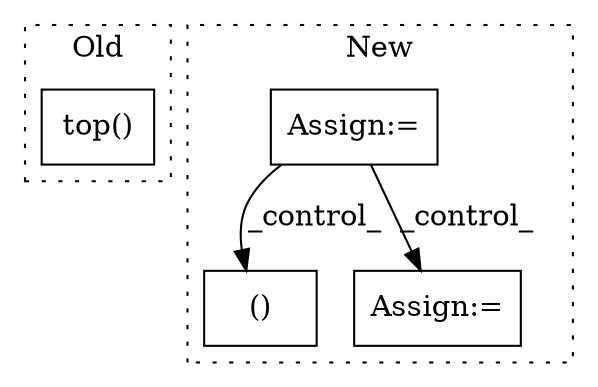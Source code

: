 digraph G {
subgraph cluster0 {
1 [label="top()" a="75" s="7179" l="9" shape="box"];
label = "Old";
style="dotted";
}
subgraph cluster1 {
2 [label="()" a="54" s="8771" l="13" shape="box"];
3 [label="Assign:=" a="68" s="8455" l="3" shape="box"];
4 [label="Assign:=" a="68" s="8771" l="16" shape="box"];
label = "New";
style="dotted";
}
3 -> 2 [label="_control_"];
3 -> 4 [label="_control_"];
}